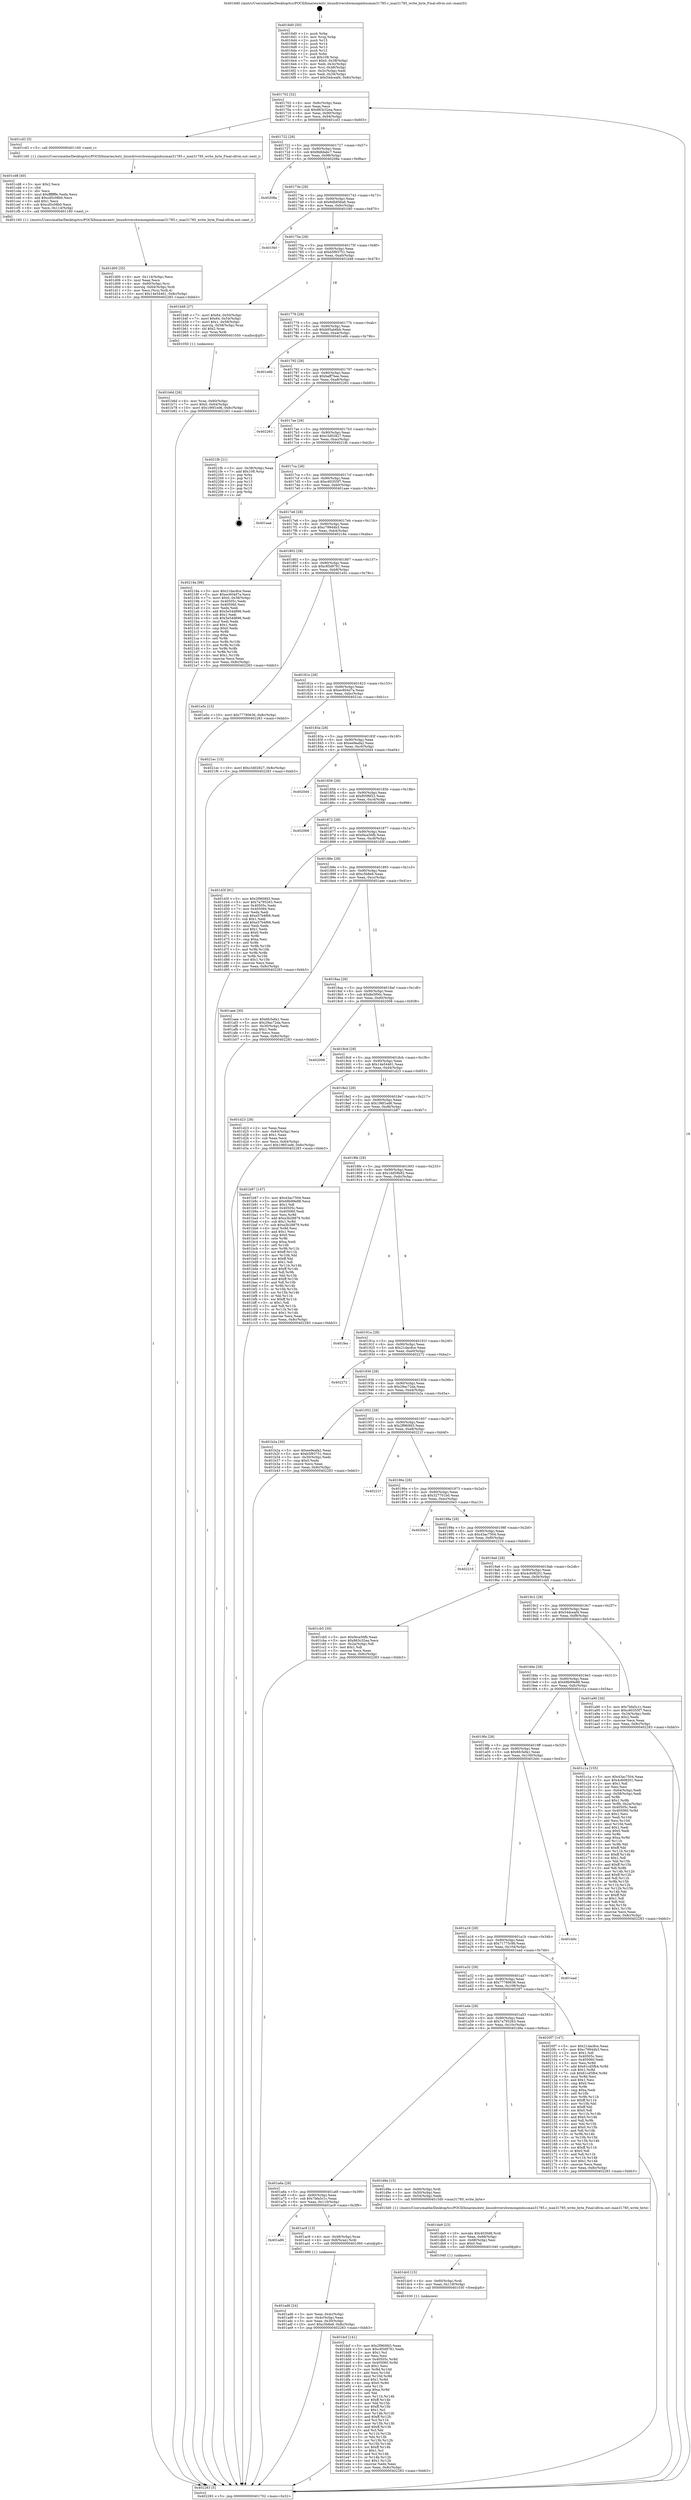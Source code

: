digraph "0x4016d0" {
  label = "0x4016d0 (/mnt/c/Users/mathe/Desktop/tcc/POCII/binaries/extr_linuxdrivershwmonpmbusmax31785.c_max31785_write_byte_Final-ollvm.out::main(0))"
  labelloc = "t"
  node[shape=record]

  Entry [label="",width=0.3,height=0.3,shape=circle,fillcolor=black,style=filled]
  "0x401702" [label="{
     0x401702 [32]\l
     | [instrs]\l
     &nbsp;&nbsp;0x401702 \<+6\>: mov -0x8c(%rbp),%eax\l
     &nbsp;&nbsp;0x401708 \<+2\>: mov %eax,%ecx\l
     &nbsp;&nbsp;0x40170a \<+6\>: sub $0x863c32ea,%ecx\l
     &nbsp;&nbsp;0x401710 \<+6\>: mov %eax,-0x90(%rbp)\l
     &nbsp;&nbsp;0x401716 \<+6\>: mov %ecx,-0x94(%rbp)\l
     &nbsp;&nbsp;0x40171c \<+6\>: je 0000000000401cd3 \<main+0x603\>\l
  }"]
  "0x401cd3" [label="{
     0x401cd3 [5]\l
     | [instrs]\l
     &nbsp;&nbsp;0x401cd3 \<+5\>: call 0000000000401160 \<next_i\>\l
     | [calls]\l
     &nbsp;&nbsp;0x401160 \{1\} (/mnt/c/Users/mathe/Desktop/tcc/POCII/binaries/extr_linuxdrivershwmonpmbusmax31785.c_max31785_write_byte_Final-ollvm.out::next_i)\l
  }"]
  "0x401722" [label="{
     0x401722 [28]\l
     | [instrs]\l
     &nbsp;&nbsp;0x401722 \<+5\>: jmp 0000000000401727 \<main+0x57\>\l
     &nbsp;&nbsp;0x401727 \<+6\>: mov -0x90(%rbp),%eax\l
     &nbsp;&nbsp;0x40172d \<+5\>: sub $0x8b8dabc7,%eax\l
     &nbsp;&nbsp;0x401732 \<+6\>: mov %eax,-0x98(%rbp)\l
     &nbsp;&nbsp;0x401738 \<+6\>: je 000000000040208a \<main+0x9ba\>\l
  }"]
  Exit [label="",width=0.3,height=0.3,shape=circle,fillcolor=black,style=filled,peripheries=2]
  "0x40208a" [label="{
     0x40208a\l
  }", style=dashed]
  "0x40173e" [label="{
     0x40173e [28]\l
     | [instrs]\l
     &nbsp;&nbsp;0x40173e \<+5\>: jmp 0000000000401743 \<main+0x73\>\l
     &nbsp;&nbsp;0x401743 \<+6\>: mov -0x90(%rbp),%eax\l
     &nbsp;&nbsp;0x401749 \<+5\>: sub $0x8db956a6,%eax\l
     &nbsp;&nbsp;0x40174e \<+6\>: mov %eax,-0x9c(%rbp)\l
     &nbsp;&nbsp;0x401754 \<+6\>: je 0000000000401f40 \<main+0x870\>\l
  }"]
  "0x401dcf" [label="{
     0x401dcf [141]\l
     | [instrs]\l
     &nbsp;&nbsp;0x401dcf \<+5\>: mov $0x2f960fd3,%eax\l
     &nbsp;&nbsp;0x401dd4 \<+5\>: mov $0xc85d9781,%edx\l
     &nbsp;&nbsp;0x401dd9 \<+2\>: mov $0x1,%cl\l
     &nbsp;&nbsp;0x401ddb \<+2\>: xor %esi,%esi\l
     &nbsp;&nbsp;0x401ddd \<+8\>: mov 0x40505c,%r8d\l
     &nbsp;&nbsp;0x401de5 \<+8\>: mov 0x405060,%r9d\l
     &nbsp;&nbsp;0x401ded \<+3\>: sub $0x1,%esi\l
     &nbsp;&nbsp;0x401df0 \<+3\>: mov %r8d,%r10d\l
     &nbsp;&nbsp;0x401df3 \<+3\>: add %esi,%r10d\l
     &nbsp;&nbsp;0x401df6 \<+4\>: imul %r10d,%r8d\l
     &nbsp;&nbsp;0x401dfa \<+4\>: and $0x1,%r8d\l
     &nbsp;&nbsp;0x401dfe \<+4\>: cmp $0x0,%r8d\l
     &nbsp;&nbsp;0x401e02 \<+4\>: sete %r11b\l
     &nbsp;&nbsp;0x401e06 \<+4\>: cmp $0xa,%r9d\l
     &nbsp;&nbsp;0x401e0a \<+3\>: setl %bl\l
     &nbsp;&nbsp;0x401e0d \<+3\>: mov %r11b,%r14b\l
     &nbsp;&nbsp;0x401e10 \<+4\>: xor $0xff,%r14b\l
     &nbsp;&nbsp;0x401e14 \<+3\>: mov %bl,%r15b\l
     &nbsp;&nbsp;0x401e17 \<+4\>: xor $0xff,%r15b\l
     &nbsp;&nbsp;0x401e1b \<+3\>: xor $0x1,%cl\l
     &nbsp;&nbsp;0x401e1e \<+3\>: mov %r14b,%r12b\l
     &nbsp;&nbsp;0x401e21 \<+4\>: and $0xff,%r12b\l
     &nbsp;&nbsp;0x401e25 \<+3\>: and %cl,%r11b\l
     &nbsp;&nbsp;0x401e28 \<+3\>: mov %r15b,%r13b\l
     &nbsp;&nbsp;0x401e2b \<+4\>: and $0xff,%r13b\l
     &nbsp;&nbsp;0x401e2f \<+2\>: and %cl,%bl\l
     &nbsp;&nbsp;0x401e31 \<+3\>: or %r11b,%r12b\l
     &nbsp;&nbsp;0x401e34 \<+3\>: or %bl,%r13b\l
     &nbsp;&nbsp;0x401e37 \<+3\>: xor %r13b,%r12b\l
     &nbsp;&nbsp;0x401e3a \<+3\>: or %r15b,%r14b\l
     &nbsp;&nbsp;0x401e3d \<+4\>: xor $0xff,%r14b\l
     &nbsp;&nbsp;0x401e41 \<+3\>: or $0x1,%cl\l
     &nbsp;&nbsp;0x401e44 \<+3\>: and %cl,%r14b\l
     &nbsp;&nbsp;0x401e47 \<+3\>: or %r14b,%r12b\l
     &nbsp;&nbsp;0x401e4a \<+4\>: test $0x1,%r12b\l
     &nbsp;&nbsp;0x401e4e \<+3\>: cmovne %edx,%eax\l
     &nbsp;&nbsp;0x401e51 \<+6\>: mov %eax,-0x8c(%rbp)\l
     &nbsp;&nbsp;0x401e57 \<+5\>: jmp 0000000000402283 \<main+0xbb3\>\l
  }"]
  "0x401f40" [label="{
     0x401f40\l
  }", style=dashed]
  "0x40175a" [label="{
     0x40175a [28]\l
     | [instrs]\l
     &nbsp;&nbsp;0x40175a \<+5\>: jmp 000000000040175f \<main+0x8f\>\l
     &nbsp;&nbsp;0x40175f \<+6\>: mov -0x90(%rbp),%eax\l
     &nbsp;&nbsp;0x401765 \<+5\>: sub $0xb5f93751,%eax\l
     &nbsp;&nbsp;0x40176a \<+6\>: mov %eax,-0xa0(%rbp)\l
     &nbsp;&nbsp;0x401770 \<+6\>: je 0000000000401b48 \<main+0x478\>\l
  }"]
  "0x401dc0" [label="{
     0x401dc0 [15]\l
     | [instrs]\l
     &nbsp;&nbsp;0x401dc0 \<+4\>: mov -0x60(%rbp),%rdi\l
     &nbsp;&nbsp;0x401dc4 \<+6\>: mov %eax,-0x118(%rbp)\l
     &nbsp;&nbsp;0x401dca \<+5\>: call 0000000000401030 \<free@plt\>\l
     | [calls]\l
     &nbsp;&nbsp;0x401030 \{1\} (unknown)\l
  }"]
  "0x401b48" [label="{
     0x401b48 [37]\l
     | [instrs]\l
     &nbsp;&nbsp;0x401b48 \<+7\>: movl $0x64,-0x50(%rbp)\l
     &nbsp;&nbsp;0x401b4f \<+7\>: movl $0x64,-0x54(%rbp)\l
     &nbsp;&nbsp;0x401b56 \<+7\>: movl $0x1,-0x58(%rbp)\l
     &nbsp;&nbsp;0x401b5d \<+4\>: movslq -0x58(%rbp),%rax\l
     &nbsp;&nbsp;0x401b61 \<+4\>: shl $0x2,%rax\l
     &nbsp;&nbsp;0x401b65 \<+3\>: mov %rax,%rdi\l
     &nbsp;&nbsp;0x401b68 \<+5\>: call 0000000000401050 \<malloc@plt\>\l
     | [calls]\l
     &nbsp;&nbsp;0x401050 \{1\} (unknown)\l
  }"]
  "0x401776" [label="{
     0x401776 [28]\l
     | [instrs]\l
     &nbsp;&nbsp;0x401776 \<+5\>: jmp 000000000040177b \<main+0xab\>\l
     &nbsp;&nbsp;0x40177b \<+6\>: mov -0x90(%rbp),%eax\l
     &nbsp;&nbsp;0x401781 \<+5\>: sub $0xb95ab6bb,%eax\l
     &nbsp;&nbsp;0x401786 \<+6\>: mov %eax,-0xa4(%rbp)\l
     &nbsp;&nbsp;0x40178c \<+6\>: je 0000000000401e6b \<main+0x79b\>\l
  }"]
  "0x401da9" [label="{
     0x401da9 [23]\l
     | [instrs]\l
     &nbsp;&nbsp;0x401da9 \<+10\>: movabs $0x4030d6,%rdi\l
     &nbsp;&nbsp;0x401db3 \<+3\>: mov %eax,-0x68(%rbp)\l
     &nbsp;&nbsp;0x401db6 \<+3\>: mov -0x68(%rbp),%esi\l
     &nbsp;&nbsp;0x401db9 \<+2\>: mov $0x0,%al\l
     &nbsp;&nbsp;0x401dbb \<+5\>: call 0000000000401040 \<printf@plt\>\l
     | [calls]\l
     &nbsp;&nbsp;0x401040 \{1\} (unknown)\l
  }"]
  "0x401e6b" [label="{
     0x401e6b\l
  }", style=dashed]
  "0x401792" [label="{
     0x401792 [28]\l
     | [instrs]\l
     &nbsp;&nbsp;0x401792 \<+5\>: jmp 0000000000401797 \<main+0xc7\>\l
     &nbsp;&nbsp;0x401797 \<+6\>: mov -0x90(%rbp),%eax\l
     &nbsp;&nbsp;0x40179d \<+5\>: sub $0xbaff7bee,%eax\l
     &nbsp;&nbsp;0x4017a2 \<+6\>: mov %eax,-0xa8(%rbp)\l
     &nbsp;&nbsp;0x4017a8 \<+6\>: je 0000000000402263 \<main+0xb93\>\l
  }"]
  "0x401d00" [label="{
     0x401d00 [35]\l
     | [instrs]\l
     &nbsp;&nbsp;0x401d00 \<+6\>: mov -0x114(%rbp),%ecx\l
     &nbsp;&nbsp;0x401d06 \<+3\>: imul %eax,%ecx\l
     &nbsp;&nbsp;0x401d09 \<+4\>: mov -0x60(%rbp),%rsi\l
     &nbsp;&nbsp;0x401d0d \<+4\>: movslq -0x64(%rbp),%rdi\l
     &nbsp;&nbsp;0x401d11 \<+3\>: mov %ecx,(%rsi,%rdi,4)\l
     &nbsp;&nbsp;0x401d14 \<+10\>: movl $0x14e54461,-0x8c(%rbp)\l
     &nbsp;&nbsp;0x401d1e \<+5\>: jmp 0000000000402283 \<main+0xbb3\>\l
  }"]
  "0x402263" [label="{
     0x402263\l
  }", style=dashed]
  "0x4017ae" [label="{
     0x4017ae [28]\l
     | [instrs]\l
     &nbsp;&nbsp;0x4017ae \<+5\>: jmp 00000000004017b3 \<main+0xe3\>\l
     &nbsp;&nbsp;0x4017b3 \<+6\>: mov -0x90(%rbp),%eax\l
     &nbsp;&nbsp;0x4017b9 \<+5\>: sub $0xc3d02827,%eax\l
     &nbsp;&nbsp;0x4017be \<+6\>: mov %eax,-0xac(%rbp)\l
     &nbsp;&nbsp;0x4017c4 \<+6\>: je 00000000004021fb \<main+0xb2b\>\l
  }"]
  "0x401cd8" [label="{
     0x401cd8 [40]\l
     | [instrs]\l
     &nbsp;&nbsp;0x401cd8 \<+5\>: mov $0x2,%ecx\l
     &nbsp;&nbsp;0x401cdd \<+1\>: cltd\l
     &nbsp;&nbsp;0x401cde \<+2\>: idiv %ecx\l
     &nbsp;&nbsp;0x401ce0 \<+6\>: imul $0xfffffffe,%edx,%ecx\l
     &nbsp;&nbsp;0x401ce6 \<+6\>: add $0xcd5c08b0,%ecx\l
     &nbsp;&nbsp;0x401cec \<+3\>: add $0x1,%ecx\l
     &nbsp;&nbsp;0x401cef \<+6\>: sub $0xcd5c08b0,%ecx\l
     &nbsp;&nbsp;0x401cf5 \<+6\>: mov %ecx,-0x114(%rbp)\l
     &nbsp;&nbsp;0x401cfb \<+5\>: call 0000000000401160 \<next_i\>\l
     | [calls]\l
     &nbsp;&nbsp;0x401160 \{1\} (/mnt/c/Users/mathe/Desktop/tcc/POCII/binaries/extr_linuxdrivershwmonpmbusmax31785.c_max31785_write_byte_Final-ollvm.out::next_i)\l
  }"]
  "0x4021fb" [label="{
     0x4021fb [21]\l
     | [instrs]\l
     &nbsp;&nbsp;0x4021fb \<+3\>: mov -0x38(%rbp),%eax\l
     &nbsp;&nbsp;0x4021fe \<+7\>: add $0x108,%rsp\l
     &nbsp;&nbsp;0x402205 \<+1\>: pop %rbx\l
     &nbsp;&nbsp;0x402206 \<+2\>: pop %r12\l
     &nbsp;&nbsp;0x402208 \<+2\>: pop %r13\l
     &nbsp;&nbsp;0x40220a \<+2\>: pop %r14\l
     &nbsp;&nbsp;0x40220c \<+2\>: pop %r15\l
     &nbsp;&nbsp;0x40220e \<+1\>: pop %rbp\l
     &nbsp;&nbsp;0x40220f \<+1\>: ret\l
  }"]
  "0x4017ca" [label="{
     0x4017ca [28]\l
     | [instrs]\l
     &nbsp;&nbsp;0x4017ca \<+5\>: jmp 00000000004017cf \<main+0xff\>\l
     &nbsp;&nbsp;0x4017cf \<+6\>: mov -0x90(%rbp),%eax\l
     &nbsp;&nbsp;0x4017d5 \<+5\>: sub $0xc60355f7,%eax\l
     &nbsp;&nbsp;0x4017da \<+6\>: mov %eax,-0xb0(%rbp)\l
     &nbsp;&nbsp;0x4017e0 \<+6\>: je 0000000000401aae \<main+0x3de\>\l
  }"]
  "0x401b6d" [label="{
     0x401b6d [26]\l
     | [instrs]\l
     &nbsp;&nbsp;0x401b6d \<+4\>: mov %rax,-0x60(%rbp)\l
     &nbsp;&nbsp;0x401b71 \<+7\>: movl $0x0,-0x64(%rbp)\l
     &nbsp;&nbsp;0x401b78 \<+10\>: movl $0x196f1ed6,-0x8c(%rbp)\l
     &nbsp;&nbsp;0x401b82 \<+5\>: jmp 0000000000402283 \<main+0xbb3\>\l
  }"]
  "0x401aae" [label="{
     0x401aae\l
  }", style=dashed]
  "0x4017e6" [label="{
     0x4017e6 [28]\l
     | [instrs]\l
     &nbsp;&nbsp;0x4017e6 \<+5\>: jmp 00000000004017eb \<main+0x11b\>\l
     &nbsp;&nbsp;0x4017eb \<+6\>: mov -0x90(%rbp),%eax\l
     &nbsp;&nbsp;0x4017f1 \<+5\>: sub $0xc79944b3,%eax\l
     &nbsp;&nbsp;0x4017f6 \<+6\>: mov %eax,-0xb4(%rbp)\l
     &nbsp;&nbsp;0x4017fc \<+6\>: je 000000000040218a \<main+0xaba\>\l
  }"]
  "0x401ad6" [label="{
     0x401ad6 [24]\l
     | [instrs]\l
     &nbsp;&nbsp;0x401ad6 \<+3\>: mov %eax,-0x4c(%rbp)\l
     &nbsp;&nbsp;0x401ad9 \<+3\>: mov -0x4c(%rbp),%eax\l
     &nbsp;&nbsp;0x401adc \<+3\>: mov %eax,-0x30(%rbp)\l
     &nbsp;&nbsp;0x401adf \<+10\>: movl $0xc5b8e8,-0x8c(%rbp)\l
     &nbsp;&nbsp;0x401ae9 \<+5\>: jmp 0000000000402283 \<main+0xbb3\>\l
  }"]
  "0x40218a" [label="{
     0x40218a [98]\l
     | [instrs]\l
     &nbsp;&nbsp;0x40218a \<+5\>: mov $0x21dac8ce,%eax\l
     &nbsp;&nbsp;0x40218f \<+5\>: mov $0xec604d7a,%ecx\l
     &nbsp;&nbsp;0x402194 \<+7\>: movl $0x0,-0x38(%rbp)\l
     &nbsp;&nbsp;0x40219b \<+7\>: mov 0x40505c,%edx\l
     &nbsp;&nbsp;0x4021a2 \<+7\>: mov 0x405060,%esi\l
     &nbsp;&nbsp;0x4021a9 \<+2\>: mov %edx,%edi\l
     &nbsp;&nbsp;0x4021ab \<+6\>: add $0x5e54d896,%edi\l
     &nbsp;&nbsp;0x4021b1 \<+3\>: sub $0x1,%edi\l
     &nbsp;&nbsp;0x4021b4 \<+6\>: sub $0x5e54d896,%edi\l
     &nbsp;&nbsp;0x4021ba \<+3\>: imul %edi,%edx\l
     &nbsp;&nbsp;0x4021bd \<+3\>: and $0x1,%edx\l
     &nbsp;&nbsp;0x4021c0 \<+3\>: cmp $0x0,%edx\l
     &nbsp;&nbsp;0x4021c3 \<+4\>: sete %r8b\l
     &nbsp;&nbsp;0x4021c7 \<+3\>: cmp $0xa,%esi\l
     &nbsp;&nbsp;0x4021ca \<+4\>: setl %r9b\l
     &nbsp;&nbsp;0x4021ce \<+3\>: mov %r8b,%r10b\l
     &nbsp;&nbsp;0x4021d1 \<+3\>: and %r9b,%r10b\l
     &nbsp;&nbsp;0x4021d4 \<+3\>: xor %r9b,%r8b\l
     &nbsp;&nbsp;0x4021d7 \<+3\>: or %r8b,%r10b\l
     &nbsp;&nbsp;0x4021da \<+4\>: test $0x1,%r10b\l
     &nbsp;&nbsp;0x4021de \<+3\>: cmovne %ecx,%eax\l
     &nbsp;&nbsp;0x4021e1 \<+6\>: mov %eax,-0x8c(%rbp)\l
     &nbsp;&nbsp;0x4021e7 \<+5\>: jmp 0000000000402283 \<main+0xbb3\>\l
  }"]
  "0x401802" [label="{
     0x401802 [28]\l
     | [instrs]\l
     &nbsp;&nbsp;0x401802 \<+5\>: jmp 0000000000401807 \<main+0x137\>\l
     &nbsp;&nbsp;0x401807 \<+6\>: mov -0x90(%rbp),%eax\l
     &nbsp;&nbsp;0x40180d \<+5\>: sub $0xc85d9781,%eax\l
     &nbsp;&nbsp;0x401812 \<+6\>: mov %eax,-0xb8(%rbp)\l
     &nbsp;&nbsp;0x401818 \<+6\>: je 0000000000401e5c \<main+0x78c\>\l
  }"]
  "0x401a86" [label="{
     0x401a86\l
  }", style=dashed]
  "0x401e5c" [label="{
     0x401e5c [15]\l
     | [instrs]\l
     &nbsp;&nbsp;0x401e5c \<+10\>: movl $0x77780636,-0x8c(%rbp)\l
     &nbsp;&nbsp;0x401e66 \<+5\>: jmp 0000000000402283 \<main+0xbb3\>\l
  }"]
  "0x40181e" [label="{
     0x40181e [28]\l
     | [instrs]\l
     &nbsp;&nbsp;0x40181e \<+5\>: jmp 0000000000401823 \<main+0x153\>\l
     &nbsp;&nbsp;0x401823 \<+6\>: mov -0x90(%rbp),%eax\l
     &nbsp;&nbsp;0x401829 \<+5\>: sub $0xec604d7a,%eax\l
     &nbsp;&nbsp;0x40182e \<+6\>: mov %eax,-0xbc(%rbp)\l
     &nbsp;&nbsp;0x401834 \<+6\>: je 00000000004021ec \<main+0xb1c\>\l
  }"]
  "0x401ac9" [label="{
     0x401ac9 [13]\l
     | [instrs]\l
     &nbsp;&nbsp;0x401ac9 \<+4\>: mov -0x48(%rbp),%rax\l
     &nbsp;&nbsp;0x401acd \<+4\>: mov 0x8(%rax),%rdi\l
     &nbsp;&nbsp;0x401ad1 \<+5\>: call 0000000000401060 \<atoi@plt\>\l
     | [calls]\l
     &nbsp;&nbsp;0x401060 \{1\} (unknown)\l
  }"]
  "0x4021ec" [label="{
     0x4021ec [15]\l
     | [instrs]\l
     &nbsp;&nbsp;0x4021ec \<+10\>: movl $0xc3d02827,-0x8c(%rbp)\l
     &nbsp;&nbsp;0x4021f6 \<+5\>: jmp 0000000000402283 \<main+0xbb3\>\l
  }"]
  "0x40183a" [label="{
     0x40183a [28]\l
     | [instrs]\l
     &nbsp;&nbsp;0x40183a \<+5\>: jmp 000000000040183f \<main+0x16f\>\l
     &nbsp;&nbsp;0x40183f \<+6\>: mov -0x90(%rbp),%eax\l
     &nbsp;&nbsp;0x401845 \<+5\>: sub $0xee9eafa2,%eax\l
     &nbsp;&nbsp;0x40184a \<+6\>: mov %eax,-0xc0(%rbp)\l
     &nbsp;&nbsp;0x401850 \<+6\>: je 00000000004020d4 \<main+0xa04\>\l
  }"]
  "0x401a6a" [label="{
     0x401a6a [28]\l
     | [instrs]\l
     &nbsp;&nbsp;0x401a6a \<+5\>: jmp 0000000000401a6f \<main+0x39f\>\l
     &nbsp;&nbsp;0x401a6f \<+6\>: mov -0x90(%rbp),%eax\l
     &nbsp;&nbsp;0x401a75 \<+5\>: sub $0x7bfa5c1c,%eax\l
     &nbsp;&nbsp;0x401a7a \<+6\>: mov %eax,-0x110(%rbp)\l
     &nbsp;&nbsp;0x401a80 \<+6\>: je 0000000000401ac9 \<main+0x3f9\>\l
  }"]
  "0x4020d4" [label="{
     0x4020d4\l
  }", style=dashed]
  "0x401856" [label="{
     0x401856 [28]\l
     | [instrs]\l
     &nbsp;&nbsp;0x401856 \<+5\>: jmp 000000000040185b \<main+0x18b\>\l
     &nbsp;&nbsp;0x40185b \<+6\>: mov -0x90(%rbp),%eax\l
     &nbsp;&nbsp;0x401861 \<+5\>: sub $0xf05f6f22,%eax\l
     &nbsp;&nbsp;0x401866 \<+6\>: mov %eax,-0xc4(%rbp)\l
     &nbsp;&nbsp;0x40186c \<+6\>: je 0000000000402068 \<main+0x998\>\l
  }"]
  "0x401d9a" [label="{
     0x401d9a [15]\l
     | [instrs]\l
     &nbsp;&nbsp;0x401d9a \<+4\>: mov -0x60(%rbp),%rdi\l
     &nbsp;&nbsp;0x401d9e \<+3\>: mov -0x50(%rbp),%esi\l
     &nbsp;&nbsp;0x401da1 \<+3\>: mov -0x54(%rbp),%edx\l
     &nbsp;&nbsp;0x401da4 \<+5\>: call 00000000004015d0 \<max31785_write_byte\>\l
     | [calls]\l
     &nbsp;&nbsp;0x4015d0 \{1\} (/mnt/c/Users/mathe/Desktop/tcc/POCII/binaries/extr_linuxdrivershwmonpmbusmax31785.c_max31785_write_byte_Final-ollvm.out::max31785_write_byte)\l
  }"]
  "0x402068" [label="{
     0x402068\l
  }", style=dashed]
  "0x401872" [label="{
     0x401872 [28]\l
     | [instrs]\l
     &nbsp;&nbsp;0x401872 \<+5\>: jmp 0000000000401877 \<main+0x1a7\>\l
     &nbsp;&nbsp;0x401877 \<+6\>: mov -0x90(%rbp),%eax\l
     &nbsp;&nbsp;0x40187d \<+5\>: sub $0xf4ca56fb,%eax\l
     &nbsp;&nbsp;0x401882 \<+6\>: mov %eax,-0xc8(%rbp)\l
     &nbsp;&nbsp;0x401888 \<+6\>: je 0000000000401d3f \<main+0x66f\>\l
  }"]
  "0x401a4e" [label="{
     0x401a4e [28]\l
     | [instrs]\l
     &nbsp;&nbsp;0x401a4e \<+5\>: jmp 0000000000401a53 \<main+0x383\>\l
     &nbsp;&nbsp;0x401a53 \<+6\>: mov -0x90(%rbp),%eax\l
     &nbsp;&nbsp;0x401a59 \<+5\>: sub $0x7a795263,%eax\l
     &nbsp;&nbsp;0x401a5e \<+6\>: mov %eax,-0x10c(%rbp)\l
     &nbsp;&nbsp;0x401a64 \<+6\>: je 0000000000401d9a \<main+0x6ca\>\l
  }"]
  "0x401d3f" [label="{
     0x401d3f [91]\l
     | [instrs]\l
     &nbsp;&nbsp;0x401d3f \<+5\>: mov $0x2f960fd3,%eax\l
     &nbsp;&nbsp;0x401d44 \<+5\>: mov $0x7a795263,%ecx\l
     &nbsp;&nbsp;0x401d49 \<+7\>: mov 0x40505c,%edx\l
     &nbsp;&nbsp;0x401d50 \<+7\>: mov 0x405060,%esi\l
     &nbsp;&nbsp;0x401d57 \<+2\>: mov %edx,%edi\l
     &nbsp;&nbsp;0x401d59 \<+6\>: sub $0xe57b4f66,%edi\l
     &nbsp;&nbsp;0x401d5f \<+3\>: sub $0x1,%edi\l
     &nbsp;&nbsp;0x401d62 \<+6\>: add $0xe57b4f66,%edi\l
     &nbsp;&nbsp;0x401d68 \<+3\>: imul %edi,%edx\l
     &nbsp;&nbsp;0x401d6b \<+3\>: and $0x1,%edx\l
     &nbsp;&nbsp;0x401d6e \<+3\>: cmp $0x0,%edx\l
     &nbsp;&nbsp;0x401d71 \<+4\>: sete %r8b\l
     &nbsp;&nbsp;0x401d75 \<+3\>: cmp $0xa,%esi\l
     &nbsp;&nbsp;0x401d78 \<+4\>: setl %r9b\l
     &nbsp;&nbsp;0x401d7c \<+3\>: mov %r8b,%r10b\l
     &nbsp;&nbsp;0x401d7f \<+3\>: and %r9b,%r10b\l
     &nbsp;&nbsp;0x401d82 \<+3\>: xor %r9b,%r8b\l
     &nbsp;&nbsp;0x401d85 \<+3\>: or %r8b,%r10b\l
     &nbsp;&nbsp;0x401d88 \<+4\>: test $0x1,%r10b\l
     &nbsp;&nbsp;0x401d8c \<+3\>: cmovne %ecx,%eax\l
     &nbsp;&nbsp;0x401d8f \<+6\>: mov %eax,-0x8c(%rbp)\l
     &nbsp;&nbsp;0x401d95 \<+5\>: jmp 0000000000402283 \<main+0xbb3\>\l
  }"]
  "0x40188e" [label="{
     0x40188e [28]\l
     | [instrs]\l
     &nbsp;&nbsp;0x40188e \<+5\>: jmp 0000000000401893 \<main+0x1c3\>\l
     &nbsp;&nbsp;0x401893 \<+6\>: mov -0x90(%rbp),%eax\l
     &nbsp;&nbsp;0x401899 \<+5\>: sub $0xc5b8e8,%eax\l
     &nbsp;&nbsp;0x40189e \<+6\>: mov %eax,-0xcc(%rbp)\l
     &nbsp;&nbsp;0x4018a4 \<+6\>: je 0000000000401aee \<main+0x41e\>\l
  }"]
  "0x4020f7" [label="{
     0x4020f7 [147]\l
     | [instrs]\l
     &nbsp;&nbsp;0x4020f7 \<+5\>: mov $0x21dac8ce,%eax\l
     &nbsp;&nbsp;0x4020fc \<+5\>: mov $0xc79944b3,%ecx\l
     &nbsp;&nbsp;0x402101 \<+2\>: mov $0x1,%dl\l
     &nbsp;&nbsp;0x402103 \<+7\>: mov 0x40505c,%esi\l
     &nbsp;&nbsp;0x40210a \<+7\>: mov 0x405060,%edi\l
     &nbsp;&nbsp;0x402111 \<+3\>: mov %esi,%r8d\l
     &nbsp;&nbsp;0x402114 \<+7\>: add $0x61cd5fb4,%r8d\l
     &nbsp;&nbsp;0x40211b \<+4\>: sub $0x1,%r8d\l
     &nbsp;&nbsp;0x40211f \<+7\>: sub $0x61cd5fb4,%r8d\l
     &nbsp;&nbsp;0x402126 \<+4\>: imul %r8d,%esi\l
     &nbsp;&nbsp;0x40212a \<+3\>: and $0x1,%esi\l
     &nbsp;&nbsp;0x40212d \<+3\>: cmp $0x0,%esi\l
     &nbsp;&nbsp;0x402130 \<+4\>: sete %r9b\l
     &nbsp;&nbsp;0x402134 \<+3\>: cmp $0xa,%edi\l
     &nbsp;&nbsp;0x402137 \<+4\>: setl %r10b\l
     &nbsp;&nbsp;0x40213b \<+3\>: mov %r9b,%r11b\l
     &nbsp;&nbsp;0x40213e \<+4\>: xor $0xff,%r11b\l
     &nbsp;&nbsp;0x402142 \<+3\>: mov %r10b,%bl\l
     &nbsp;&nbsp;0x402145 \<+3\>: xor $0xff,%bl\l
     &nbsp;&nbsp;0x402148 \<+3\>: xor $0x0,%dl\l
     &nbsp;&nbsp;0x40214b \<+3\>: mov %r11b,%r14b\l
     &nbsp;&nbsp;0x40214e \<+4\>: and $0x0,%r14b\l
     &nbsp;&nbsp;0x402152 \<+3\>: and %dl,%r9b\l
     &nbsp;&nbsp;0x402155 \<+3\>: mov %bl,%r15b\l
     &nbsp;&nbsp;0x402158 \<+4\>: and $0x0,%r15b\l
     &nbsp;&nbsp;0x40215c \<+3\>: and %dl,%r10b\l
     &nbsp;&nbsp;0x40215f \<+3\>: or %r9b,%r14b\l
     &nbsp;&nbsp;0x402162 \<+3\>: or %r10b,%r15b\l
     &nbsp;&nbsp;0x402165 \<+3\>: xor %r15b,%r14b\l
     &nbsp;&nbsp;0x402168 \<+3\>: or %bl,%r11b\l
     &nbsp;&nbsp;0x40216b \<+4\>: xor $0xff,%r11b\l
     &nbsp;&nbsp;0x40216f \<+3\>: or $0x0,%dl\l
     &nbsp;&nbsp;0x402172 \<+3\>: and %dl,%r11b\l
     &nbsp;&nbsp;0x402175 \<+3\>: or %r11b,%r14b\l
     &nbsp;&nbsp;0x402178 \<+4\>: test $0x1,%r14b\l
     &nbsp;&nbsp;0x40217c \<+3\>: cmovne %ecx,%eax\l
     &nbsp;&nbsp;0x40217f \<+6\>: mov %eax,-0x8c(%rbp)\l
     &nbsp;&nbsp;0x402185 \<+5\>: jmp 0000000000402283 \<main+0xbb3\>\l
  }"]
  "0x401aee" [label="{
     0x401aee [30]\l
     | [instrs]\l
     &nbsp;&nbsp;0x401aee \<+5\>: mov $0x6fc5efa1,%eax\l
     &nbsp;&nbsp;0x401af3 \<+5\>: mov $0x29ac72da,%ecx\l
     &nbsp;&nbsp;0x401af8 \<+3\>: mov -0x30(%rbp),%edx\l
     &nbsp;&nbsp;0x401afb \<+3\>: cmp $0x1,%edx\l
     &nbsp;&nbsp;0x401afe \<+3\>: cmovl %ecx,%eax\l
     &nbsp;&nbsp;0x401b01 \<+6\>: mov %eax,-0x8c(%rbp)\l
     &nbsp;&nbsp;0x401b07 \<+5\>: jmp 0000000000402283 \<main+0xbb3\>\l
  }"]
  "0x4018aa" [label="{
     0x4018aa [28]\l
     | [instrs]\l
     &nbsp;&nbsp;0x4018aa \<+5\>: jmp 00000000004018af \<main+0x1df\>\l
     &nbsp;&nbsp;0x4018af \<+6\>: mov -0x90(%rbp),%eax\l
     &nbsp;&nbsp;0x4018b5 \<+5\>: sub $0x8e5f00c,%eax\l
     &nbsp;&nbsp;0x4018ba \<+6\>: mov %eax,-0xd0(%rbp)\l
     &nbsp;&nbsp;0x4018c0 \<+6\>: je 0000000000402008 \<main+0x938\>\l
  }"]
  "0x401a32" [label="{
     0x401a32 [28]\l
     | [instrs]\l
     &nbsp;&nbsp;0x401a32 \<+5\>: jmp 0000000000401a37 \<main+0x367\>\l
     &nbsp;&nbsp;0x401a37 \<+6\>: mov -0x90(%rbp),%eax\l
     &nbsp;&nbsp;0x401a3d \<+5\>: sub $0x77780636,%eax\l
     &nbsp;&nbsp;0x401a42 \<+6\>: mov %eax,-0x108(%rbp)\l
     &nbsp;&nbsp;0x401a48 \<+6\>: je 00000000004020f7 \<main+0xa27\>\l
  }"]
  "0x402008" [label="{
     0x402008\l
  }", style=dashed]
  "0x4018c6" [label="{
     0x4018c6 [28]\l
     | [instrs]\l
     &nbsp;&nbsp;0x4018c6 \<+5\>: jmp 00000000004018cb \<main+0x1fb\>\l
     &nbsp;&nbsp;0x4018cb \<+6\>: mov -0x90(%rbp),%eax\l
     &nbsp;&nbsp;0x4018d1 \<+5\>: sub $0x14e54461,%eax\l
     &nbsp;&nbsp;0x4018d6 \<+6\>: mov %eax,-0xd4(%rbp)\l
     &nbsp;&nbsp;0x4018dc \<+6\>: je 0000000000401d23 \<main+0x653\>\l
  }"]
  "0x401ead" [label="{
     0x401ead\l
  }", style=dashed]
  "0x401d23" [label="{
     0x401d23 [28]\l
     | [instrs]\l
     &nbsp;&nbsp;0x401d23 \<+2\>: xor %eax,%eax\l
     &nbsp;&nbsp;0x401d25 \<+3\>: mov -0x64(%rbp),%ecx\l
     &nbsp;&nbsp;0x401d28 \<+3\>: sub $0x1,%eax\l
     &nbsp;&nbsp;0x401d2b \<+2\>: sub %eax,%ecx\l
     &nbsp;&nbsp;0x401d2d \<+3\>: mov %ecx,-0x64(%rbp)\l
     &nbsp;&nbsp;0x401d30 \<+10\>: movl $0x196f1ed6,-0x8c(%rbp)\l
     &nbsp;&nbsp;0x401d3a \<+5\>: jmp 0000000000402283 \<main+0xbb3\>\l
  }"]
  "0x4018e2" [label="{
     0x4018e2 [28]\l
     | [instrs]\l
     &nbsp;&nbsp;0x4018e2 \<+5\>: jmp 00000000004018e7 \<main+0x217\>\l
     &nbsp;&nbsp;0x4018e7 \<+6\>: mov -0x90(%rbp),%eax\l
     &nbsp;&nbsp;0x4018ed \<+5\>: sub $0x196f1ed6,%eax\l
     &nbsp;&nbsp;0x4018f2 \<+6\>: mov %eax,-0xd8(%rbp)\l
     &nbsp;&nbsp;0x4018f8 \<+6\>: je 0000000000401b87 \<main+0x4b7\>\l
  }"]
  "0x401a16" [label="{
     0x401a16 [28]\l
     | [instrs]\l
     &nbsp;&nbsp;0x401a16 \<+5\>: jmp 0000000000401a1b \<main+0x34b\>\l
     &nbsp;&nbsp;0x401a1b \<+6\>: mov -0x90(%rbp),%eax\l
     &nbsp;&nbsp;0x401a21 \<+5\>: sub $0x71775c9b,%eax\l
     &nbsp;&nbsp;0x401a26 \<+6\>: mov %eax,-0x104(%rbp)\l
     &nbsp;&nbsp;0x401a2c \<+6\>: je 0000000000401ead \<main+0x7dd\>\l
  }"]
  "0x401b87" [label="{
     0x401b87 [147]\l
     | [instrs]\l
     &nbsp;&nbsp;0x401b87 \<+5\>: mov $0x43ac7504,%eax\l
     &nbsp;&nbsp;0x401b8c \<+5\>: mov $0x68b99e88,%ecx\l
     &nbsp;&nbsp;0x401b91 \<+2\>: mov $0x1,%dl\l
     &nbsp;&nbsp;0x401b93 \<+7\>: mov 0x40505c,%esi\l
     &nbsp;&nbsp;0x401b9a \<+7\>: mov 0x405060,%edi\l
     &nbsp;&nbsp;0x401ba1 \<+3\>: mov %esi,%r8d\l
     &nbsp;&nbsp;0x401ba4 \<+7\>: add $0xa3b28879,%r8d\l
     &nbsp;&nbsp;0x401bab \<+4\>: sub $0x1,%r8d\l
     &nbsp;&nbsp;0x401baf \<+7\>: sub $0xa3b28879,%r8d\l
     &nbsp;&nbsp;0x401bb6 \<+4\>: imul %r8d,%esi\l
     &nbsp;&nbsp;0x401bba \<+3\>: and $0x1,%esi\l
     &nbsp;&nbsp;0x401bbd \<+3\>: cmp $0x0,%esi\l
     &nbsp;&nbsp;0x401bc0 \<+4\>: sete %r9b\l
     &nbsp;&nbsp;0x401bc4 \<+3\>: cmp $0xa,%edi\l
     &nbsp;&nbsp;0x401bc7 \<+4\>: setl %r10b\l
     &nbsp;&nbsp;0x401bcb \<+3\>: mov %r9b,%r11b\l
     &nbsp;&nbsp;0x401bce \<+4\>: xor $0xff,%r11b\l
     &nbsp;&nbsp;0x401bd2 \<+3\>: mov %r10b,%bl\l
     &nbsp;&nbsp;0x401bd5 \<+3\>: xor $0xff,%bl\l
     &nbsp;&nbsp;0x401bd8 \<+3\>: xor $0x1,%dl\l
     &nbsp;&nbsp;0x401bdb \<+3\>: mov %r11b,%r14b\l
     &nbsp;&nbsp;0x401bde \<+4\>: and $0xff,%r14b\l
     &nbsp;&nbsp;0x401be2 \<+3\>: and %dl,%r9b\l
     &nbsp;&nbsp;0x401be5 \<+3\>: mov %bl,%r15b\l
     &nbsp;&nbsp;0x401be8 \<+4\>: and $0xff,%r15b\l
     &nbsp;&nbsp;0x401bec \<+3\>: and %dl,%r10b\l
     &nbsp;&nbsp;0x401bef \<+3\>: or %r9b,%r14b\l
     &nbsp;&nbsp;0x401bf2 \<+3\>: or %r10b,%r15b\l
     &nbsp;&nbsp;0x401bf5 \<+3\>: xor %r15b,%r14b\l
     &nbsp;&nbsp;0x401bf8 \<+3\>: or %bl,%r11b\l
     &nbsp;&nbsp;0x401bfb \<+4\>: xor $0xff,%r11b\l
     &nbsp;&nbsp;0x401bff \<+3\>: or $0x1,%dl\l
     &nbsp;&nbsp;0x401c02 \<+3\>: and %dl,%r11b\l
     &nbsp;&nbsp;0x401c05 \<+3\>: or %r11b,%r14b\l
     &nbsp;&nbsp;0x401c08 \<+4\>: test $0x1,%r14b\l
     &nbsp;&nbsp;0x401c0c \<+3\>: cmovne %ecx,%eax\l
     &nbsp;&nbsp;0x401c0f \<+6\>: mov %eax,-0x8c(%rbp)\l
     &nbsp;&nbsp;0x401c15 \<+5\>: jmp 0000000000402283 \<main+0xbb3\>\l
  }"]
  "0x4018fe" [label="{
     0x4018fe [28]\l
     | [instrs]\l
     &nbsp;&nbsp;0x4018fe \<+5\>: jmp 0000000000401903 \<main+0x233\>\l
     &nbsp;&nbsp;0x401903 \<+6\>: mov -0x90(%rbp),%eax\l
     &nbsp;&nbsp;0x401909 \<+5\>: sub $0x1dd59b82,%eax\l
     &nbsp;&nbsp;0x40190e \<+6\>: mov %eax,-0xdc(%rbp)\l
     &nbsp;&nbsp;0x401914 \<+6\>: je 0000000000401fea \<main+0x91a\>\l
  }"]
  "0x401b0c" [label="{
     0x401b0c\l
  }", style=dashed]
  "0x401fea" [label="{
     0x401fea\l
  }", style=dashed]
  "0x40191a" [label="{
     0x40191a [28]\l
     | [instrs]\l
     &nbsp;&nbsp;0x40191a \<+5\>: jmp 000000000040191f \<main+0x24f\>\l
     &nbsp;&nbsp;0x40191f \<+6\>: mov -0x90(%rbp),%eax\l
     &nbsp;&nbsp;0x401925 \<+5\>: sub $0x21dac8ce,%eax\l
     &nbsp;&nbsp;0x40192a \<+6\>: mov %eax,-0xe0(%rbp)\l
     &nbsp;&nbsp;0x401930 \<+6\>: je 0000000000402272 \<main+0xba2\>\l
  }"]
  "0x4019fa" [label="{
     0x4019fa [28]\l
     | [instrs]\l
     &nbsp;&nbsp;0x4019fa \<+5\>: jmp 00000000004019ff \<main+0x32f\>\l
     &nbsp;&nbsp;0x4019ff \<+6\>: mov -0x90(%rbp),%eax\l
     &nbsp;&nbsp;0x401a05 \<+5\>: sub $0x6fc5efa1,%eax\l
     &nbsp;&nbsp;0x401a0a \<+6\>: mov %eax,-0x100(%rbp)\l
     &nbsp;&nbsp;0x401a10 \<+6\>: je 0000000000401b0c \<main+0x43c\>\l
  }"]
  "0x402272" [label="{
     0x402272\l
  }", style=dashed]
  "0x401936" [label="{
     0x401936 [28]\l
     | [instrs]\l
     &nbsp;&nbsp;0x401936 \<+5\>: jmp 000000000040193b \<main+0x26b\>\l
     &nbsp;&nbsp;0x40193b \<+6\>: mov -0x90(%rbp),%eax\l
     &nbsp;&nbsp;0x401941 \<+5\>: sub $0x29ac72da,%eax\l
     &nbsp;&nbsp;0x401946 \<+6\>: mov %eax,-0xe4(%rbp)\l
     &nbsp;&nbsp;0x40194c \<+6\>: je 0000000000401b2a \<main+0x45a\>\l
  }"]
  "0x401c1a" [label="{
     0x401c1a [155]\l
     | [instrs]\l
     &nbsp;&nbsp;0x401c1a \<+5\>: mov $0x43ac7504,%eax\l
     &nbsp;&nbsp;0x401c1f \<+5\>: mov $0x4c608201,%ecx\l
     &nbsp;&nbsp;0x401c24 \<+2\>: mov $0x1,%dl\l
     &nbsp;&nbsp;0x401c26 \<+2\>: xor %esi,%esi\l
     &nbsp;&nbsp;0x401c28 \<+3\>: mov -0x64(%rbp),%edi\l
     &nbsp;&nbsp;0x401c2b \<+3\>: cmp -0x58(%rbp),%edi\l
     &nbsp;&nbsp;0x401c2e \<+4\>: setl %r8b\l
     &nbsp;&nbsp;0x401c32 \<+4\>: and $0x1,%r8b\l
     &nbsp;&nbsp;0x401c36 \<+4\>: mov %r8b,-0x2a(%rbp)\l
     &nbsp;&nbsp;0x401c3a \<+7\>: mov 0x40505c,%edi\l
     &nbsp;&nbsp;0x401c41 \<+8\>: mov 0x405060,%r9d\l
     &nbsp;&nbsp;0x401c49 \<+3\>: sub $0x1,%esi\l
     &nbsp;&nbsp;0x401c4c \<+3\>: mov %edi,%r10d\l
     &nbsp;&nbsp;0x401c4f \<+3\>: add %esi,%r10d\l
     &nbsp;&nbsp;0x401c52 \<+4\>: imul %r10d,%edi\l
     &nbsp;&nbsp;0x401c56 \<+3\>: and $0x1,%edi\l
     &nbsp;&nbsp;0x401c59 \<+3\>: cmp $0x0,%edi\l
     &nbsp;&nbsp;0x401c5c \<+4\>: sete %r8b\l
     &nbsp;&nbsp;0x401c60 \<+4\>: cmp $0xa,%r9d\l
     &nbsp;&nbsp;0x401c64 \<+4\>: setl %r11b\l
     &nbsp;&nbsp;0x401c68 \<+3\>: mov %r8b,%bl\l
     &nbsp;&nbsp;0x401c6b \<+3\>: xor $0xff,%bl\l
     &nbsp;&nbsp;0x401c6e \<+3\>: mov %r11b,%r14b\l
     &nbsp;&nbsp;0x401c71 \<+4\>: xor $0xff,%r14b\l
     &nbsp;&nbsp;0x401c75 \<+3\>: xor $0x1,%dl\l
     &nbsp;&nbsp;0x401c78 \<+3\>: mov %bl,%r15b\l
     &nbsp;&nbsp;0x401c7b \<+4\>: and $0xff,%r15b\l
     &nbsp;&nbsp;0x401c7f \<+3\>: and %dl,%r8b\l
     &nbsp;&nbsp;0x401c82 \<+3\>: mov %r14b,%r12b\l
     &nbsp;&nbsp;0x401c85 \<+4\>: and $0xff,%r12b\l
     &nbsp;&nbsp;0x401c89 \<+3\>: and %dl,%r11b\l
     &nbsp;&nbsp;0x401c8c \<+3\>: or %r8b,%r15b\l
     &nbsp;&nbsp;0x401c8f \<+3\>: or %r11b,%r12b\l
     &nbsp;&nbsp;0x401c92 \<+3\>: xor %r12b,%r15b\l
     &nbsp;&nbsp;0x401c95 \<+3\>: or %r14b,%bl\l
     &nbsp;&nbsp;0x401c98 \<+3\>: xor $0xff,%bl\l
     &nbsp;&nbsp;0x401c9b \<+3\>: or $0x1,%dl\l
     &nbsp;&nbsp;0x401c9e \<+2\>: and %dl,%bl\l
     &nbsp;&nbsp;0x401ca0 \<+3\>: or %bl,%r15b\l
     &nbsp;&nbsp;0x401ca3 \<+4\>: test $0x1,%r15b\l
     &nbsp;&nbsp;0x401ca7 \<+3\>: cmovne %ecx,%eax\l
     &nbsp;&nbsp;0x401caa \<+6\>: mov %eax,-0x8c(%rbp)\l
     &nbsp;&nbsp;0x401cb0 \<+5\>: jmp 0000000000402283 \<main+0xbb3\>\l
  }"]
  "0x401b2a" [label="{
     0x401b2a [30]\l
     | [instrs]\l
     &nbsp;&nbsp;0x401b2a \<+5\>: mov $0xee9eafa2,%eax\l
     &nbsp;&nbsp;0x401b2f \<+5\>: mov $0xb5f93751,%ecx\l
     &nbsp;&nbsp;0x401b34 \<+3\>: mov -0x30(%rbp),%edx\l
     &nbsp;&nbsp;0x401b37 \<+3\>: cmp $0x0,%edx\l
     &nbsp;&nbsp;0x401b3a \<+3\>: cmove %ecx,%eax\l
     &nbsp;&nbsp;0x401b3d \<+6\>: mov %eax,-0x8c(%rbp)\l
     &nbsp;&nbsp;0x401b43 \<+5\>: jmp 0000000000402283 \<main+0xbb3\>\l
  }"]
  "0x401952" [label="{
     0x401952 [28]\l
     | [instrs]\l
     &nbsp;&nbsp;0x401952 \<+5\>: jmp 0000000000401957 \<main+0x287\>\l
     &nbsp;&nbsp;0x401957 \<+6\>: mov -0x90(%rbp),%eax\l
     &nbsp;&nbsp;0x40195d \<+5\>: sub $0x2f960fd3,%eax\l
     &nbsp;&nbsp;0x401962 \<+6\>: mov %eax,-0xe8(%rbp)\l
     &nbsp;&nbsp;0x401968 \<+6\>: je 000000000040221f \<main+0xb4f\>\l
  }"]
  "0x4016d0" [label="{
     0x4016d0 [50]\l
     | [instrs]\l
     &nbsp;&nbsp;0x4016d0 \<+1\>: push %rbp\l
     &nbsp;&nbsp;0x4016d1 \<+3\>: mov %rsp,%rbp\l
     &nbsp;&nbsp;0x4016d4 \<+2\>: push %r15\l
     &nbsp;&nbsp;0x4016d6 \<+2\>: push %r14\l
     &nbsp;&nbsp;0x4016d8 \<+2\>: push %r13\l
     &nbsp;&nbsp;0x4016da \<+2\>: push %r12\l
     &nbsp;&nbsp;0x4016dc \<+1\>: push %rbx\l
     &nbsp;&nbsp;0x4016dd \<+7\>: sub $0x108,%rsp\l
     &nbsp;&nbsp;0x4016e4 \<+7\>: movl $0x0,-0x38(%rbp)\l
     &nbsp;&nbsp;0x4016eb \<+3\>: mov %edi,-0x3c(%rbp)\l
     &nbsp;&nbsp;0x4016ee \<+4\>: mov %rsi,-0x48(%rbp)\l
     &nbsp;&nbsp;0x4016f2 \<+3\>: mov -0x3c(%rbp),%edi\l
     &nbsp;&nbsp;0x4016f5 \<+3\>: mov %edi,-0x34(%rbp)\l
     &nbsp;&nbsp;0x4016f8 \<+10\>: movl $0x54dceaf4,-0x8c(%rbp)\l
  }"]
  "0x40221f" [label="{
     0x40221f\l
  }", style=dashed]
  "0x40196e" [label="{
     0x40196e [28]\l
     | [instrs]\l
     &nbsp;&nbsp;0x40196e \<+5\>: jmp 0000000000401973 \<main+0x2a3\>\l
     &nbsp;&nbsp;0x401973 \<+6\>: mov -0x90(%rbp),%eax\l
     &nbsp;&nbsp;0x401979 \<+5\>: sub $0x327701b0,%eax\l
     &nbsp;&nbsp;0x40197e \<+6\>: mov %eax,-0xec(%rbp)\l
     &nbsp;&nbsp;0x401984 \<+6\>: je 00000000004020e3 \<main+0xa13\>\l
  }"]
  "0x402283" [label="{
     0x402283 [5]\l
     | [instrs]\l
     &nbsp;&nbsp;0x402283 \<+5\>: jmp 0000000000401702 \<main+0x32\>\l
  }"]
  "0x4020e3" [label="{
     0x4020e3\l
  }", style=dashed]
  "0x40198a" [label="{
     0x40198a [28]\l
     | [instrs]\l
     &nbsp;&nbsp;0x40198a \<+5\>: jmp 000000000040198f \<main+0x2bf\>\l
     &nbsp;&nbsp;0x40198f \<+6\>: mov -0x90(%rbp),%eax\l
     &nbsp;&nbsp;0x401995 \<+5\>: sub $0x43ac7504,%eax\l
     &nbsp;&nbsp;0x40199a \<+6\>: mov %eax,-0xf0(%rbp)\l
     &nbsp;&nbsp;0x4019a0 \<+6\>: je 0000000000402210 \<main+0xb40\>\l
  }"]
  "0x4019de" [label="{
     0x4019de [28]\l
     | [instrs]\l
     &nbsp;&nbsp;0x4019de \<+5\>: jmp 00000000004019e3 \<main+0x313\>\l
     &nbsp;&nbsp;0x4019e3 \<+6\>: mov -0x90(%rbp),%eax\l
     &nbsp;&nbsp;0x4019e9 \<+5\>: sub $0x68b99e88,%eax\l
     &nbsp;&nbsp;0x4019ee \<+6\>: mov %eax,-0xfc(%rbp)\l
     &nbsp;&nbsp;0x4019f4 \<+6\>: je 0000000000401c1a \<main+0x54a\>\l
  }"]
  "0x402210" [label="{
     0x402210\l
  }", style=dashed]
  "0x4019a6" [label="{
     0x4019a6 [28]\l
     | [instrs]\l
     &nbsp;&nbsp;0x4019a6 \<+5\>: jmp 00000000004019ab \<main+0x2db\>\l
     &nbsp;&nbsp;0x4019ab \<+6\>: mov -0x90(%rbp),%eax\l
     &nbsp;&nbsp;0x4019b1 \<+5\>: sub $0x4c608201,%eax\l
     &nbsp;&nbsp;0x4019b6 \<+6\>: mov %eax,-0xf4(%rbp)\l
     &nbsp;&nbsp;0x4019bc \<+6\>: je 0000000000401cb5 \<main+0x5e5\>\l
  }"]
  "0x401a90" [label="{
     0x401a90 [30]\l
     | [instrs]\l
     &nbsp;&nbsp;0x401a90 \<+5\>: mov $0x7bfa5c1c,%eax\l
     &nbsp;&nbsp;0x401a95 \<+5\>: mov $0xc60355f7,%ecx\l
     &nbsp;&nbsp;0x401a9a \<+3\>: mov -0x34(%rbp),%edx\l
     &nbsp;&nbsp;0x401a9d \<+3\>: cmp $0x2,%edx\l
     &nbsp;&nbsp;0x401aa0 \<+3\>: cmovne %ecx,%eax\l
     &nbsp;&nbsp;0x401aa3 \<+6\>: mov %eax,-0x8c(%rbp)\l
     &nbsp;&nbsp;0x401aa9 \<+5\>: jmp 0000000000402283 \<main+0xbb3\>\l
  }"]
  "0x401cb5" [label="{
     0x401cb5 [30]\l
     | [instrs]\l
     &nbsp;&nbsp;0x401cb5 \<+5\>: mov $0xf4ca56fb,%eax\l
     &nbsp;&nbsp;0x401cba \<+5\>: mov $0x863c32ea,%ecx\l
     &nbsp;&nbsp;0x401cbf \<+3\>: mov -0x2a(%rbp),%dl\l
     &nbsp;&nbsp;0x401cc2 \<+3\>: test $0x1,%dl\l
     &nbsp;&nbsp;0x401cc5 \<+3\>: cmovne %ecx,%eax\l
     &nbsp;&nbsp;0x401cc8 \<+6\>: mov %eax,-0x8c(%rbp)\l
     &nbsp;&nbsp;0x401cce \<+5\>: jmp 0000000000402283 \<main+0xbb3\>\l
  }"]
  "0x4019c2" [label="{
     0x4019c2 [28]\l
     | [instrs]\l
     &nbsp;&nbsp;0x4019c2 \<+5\>: jmp 00000000004019c7 \<main+0x2f7\>\l
     &nbsp;&nbsp;0x4019c7 \<+6\>: mov -0x90(%rbp),%eax\l
     &nbsp;&nbsp;0x4019cd \<+5\>: sub $0x54dceaf4,%eax\l
     &nbsp;&nbsp;0x4019d2 \<+6\>: mov %eax,-0xf8(%rbp)\l
     &nbsp;&nbsp;0x4019d8 \<+6\>: je 0000000000401a90 \<main+0x3c0\>\l
  }"]
  Entry -> "0x4016d0" [label=" 1"]
  "0x401702" -> "0x401cd3" [label=" 1"]
  "0x401702" -> "0x401722" [label=" 19"]
  "0x4021fb" -> Exit [label=" 1"]
  "0x401722" -> "0x40208a" [label=" 0"]
  "0x401722" -> "0x40173e" [label=" 19"]
  "0x4021ec" -> "0x402283" [label=" 1"]
  "0x40173e" -> "0x401f40" [label=" 0"]
  "0x40173e" -> "0x40175a" [label=" 19"]
  "0x40218a" -> "0x402283" [label=" 1"]
  "0x40175a" -> "0x401b48" [label=" 1"]
  "0x40175a" -> "0x401776" [label=" 18"]
  "0x4020f7" -> "0x402283" [label=" 1"]
  "0x401776" -> "0x401e6b" [label=" 0"]
  "0x401776" -> "0x401792" [label=" 18"]
  "0x401e5c" -> "0x402283" [label=" 1"]
  "0x401792" -> "0x402263" [label=" 0"]
  "0x401792" -> "0x4017ae" [label=" 18"]
  "0x401dcf" -> "0x402283" [label=" 1"]
  "0x4017ae" -> "0x4021fb" [label=" 1"]
  "0x4017ae" -> "0x4017ca" [label=" 17"]
  "0x401dc0" -> "0x401dcf" [label=" 1"]
  "0x4017ca" -> "0x401aae" [label=" 0"]
  "0x4017ca" -> "0x4017e6" [label=" 17"]
  "0x401da9" -> "0x401dc0" [label=" 1"]
  "0x4017e6" -> "0x40218a" [label=" 1"]
  "0x4017e6" -> "0x401802" [label=" 16"]
  "0x401d9a" -> "0x401da9" [label=" 1"]
  "0x401802" -> "0x401e5c" [label=" 1"]
  "0x401802" -> "0x40181e" [label=" 15"]
  "0x401d3f" -> "0x402283" [label=" 1"]
  "0x40181e" -> "0x4021ec" [label=" 1"]
  "0x40181e" -> "0x40183a" [label=" 14"]
  "0x401d23" -> "0x402283" [label=" 1"]
  "0x40183a" -> "0x4020d4" [label=" 0"]
  "0x40183a" -> "0x401856" [label=" 14"]
  "0x401cd8" -> "0x401d00" [label=" 1"]
  "0x401856" -> "0x402068" [label=" 0"]
  "0x401856" -> "0x401872" [label=" 14"]
  "0x401cd3" -> "0x401cd8" [label=" 1"]
  "0x401872" -> "0x401d3f" [label=" 1"]
  "0x401872" -> "0x40188e" [label=" 13"]
  "0x401c1a" -> "0x402283" [label=" 2"]
  "0x40188e" -> "0x401aee" [label=" 1"]
  "0x40188e" -> "0x4018aa" [label=" 12"]
  "0x401b87" -> "0x402283" [label=" 2"]
  "0x4018aa" -> "0x402008" [label=" 0"]
  "0x4018aa" -> "0x4018c6" [label=" 12"]
  "0x401b48" -> "0x401b6d" [label=" 1"]
  "0x4018c6" -> "0x401d23" [label=" 1"]
  "0x4018c6" -> "0x4018e2" [label=" 11"]
  "0x401b2a" -> "0x402283" [label=" 1"]
  "0x4018e2" -> "0x401b87" [label=" 2"]
  "0x4018e2" -> "0x4018fe" [label=" 9"]
  "0x401ad6" -> "0x402283" [label=" 1"]
  "0x4018fe" -> "0x401fea" [label=" 0"]
  "0x4018fe" -> "0x40191a" [label=" 9"]
  "0x401ac9" -> "0x401ad6" [label=" 1"]
  "0x40191a" -> "0x402272" [label=" 0"]
  "0x40191a" -> "0x401936" [label=" 9"]
  "0x401a6a" -> "0x401ac9" [label=" 1"]
  "0x401936" -> "0x401b2a" [label=" 1"]
  "0x401936" -> "0x401952" [label=" 8"]
  "0x401d00" -> "0x402283" [label=" 1"]
  "0x401952" -> "0x40221f" [label=" 0"]
  "0x401952" -> "0x40196e" [label=" 8"]
  "0x401a4e" -> "0x401d9a" [label=" 1"]
  "0x40196e" -> "0x4020e3" [label=" 0"]
  "0x40196e" -> "0x40198a" [label=" 8"]
  "0x401cb5" -> "0x402283" [label=" 2"]
  "0x40198a" -> "0x402210" [label=" 0"]
  "0x40198a" -> "0x4019a6" [label=" 8"]
  "0x401a32" -> "0x401a4e" [label=" 2"]
  "0x4019a6" -> "0x401cb5" [label=" 2"]
  "0x4019a6" -> "0x4019c2" [label=" 6"]
  "0x401a32" -> "0x4020f7" [label=" 1"]
  "0x4019c2" -> "0x401a90" [label=" 1"]
  "0x4019c2" -> "0x4019de" [label=" 5"]
  "0x401a90" -> "0x402283" [label=" 1"]
  "0x4016d0" -> "0x401702" [label=" 1"]
  "0x402283" -> "0x401702" [label=" 19"]
  "0x401a4e" -> "0x401a6a" [label=" 1"]
  "0x4019de" -> "0x401c1a" [label=" 2"]
  "0x4019de" -> "0x4019fa" [label=" 3"]
  "0x401a6a" -> "0x401a86" [label=" 0"]
  "0x4019fa" -> "0x401b0c" [label=" 0"]
  "0x4019fa" -> "0x401a16" [label=" 3"]
  "0x401aee" -> "0x402283" [label=" 1"]
  "0x401a16" -> "0x401ead" [label=" 0"]
  "0x401a16" -> "0x401a32" [label=" 3"]
  "0x401b6d" -> "0x402283" [label=" 1"]
}

